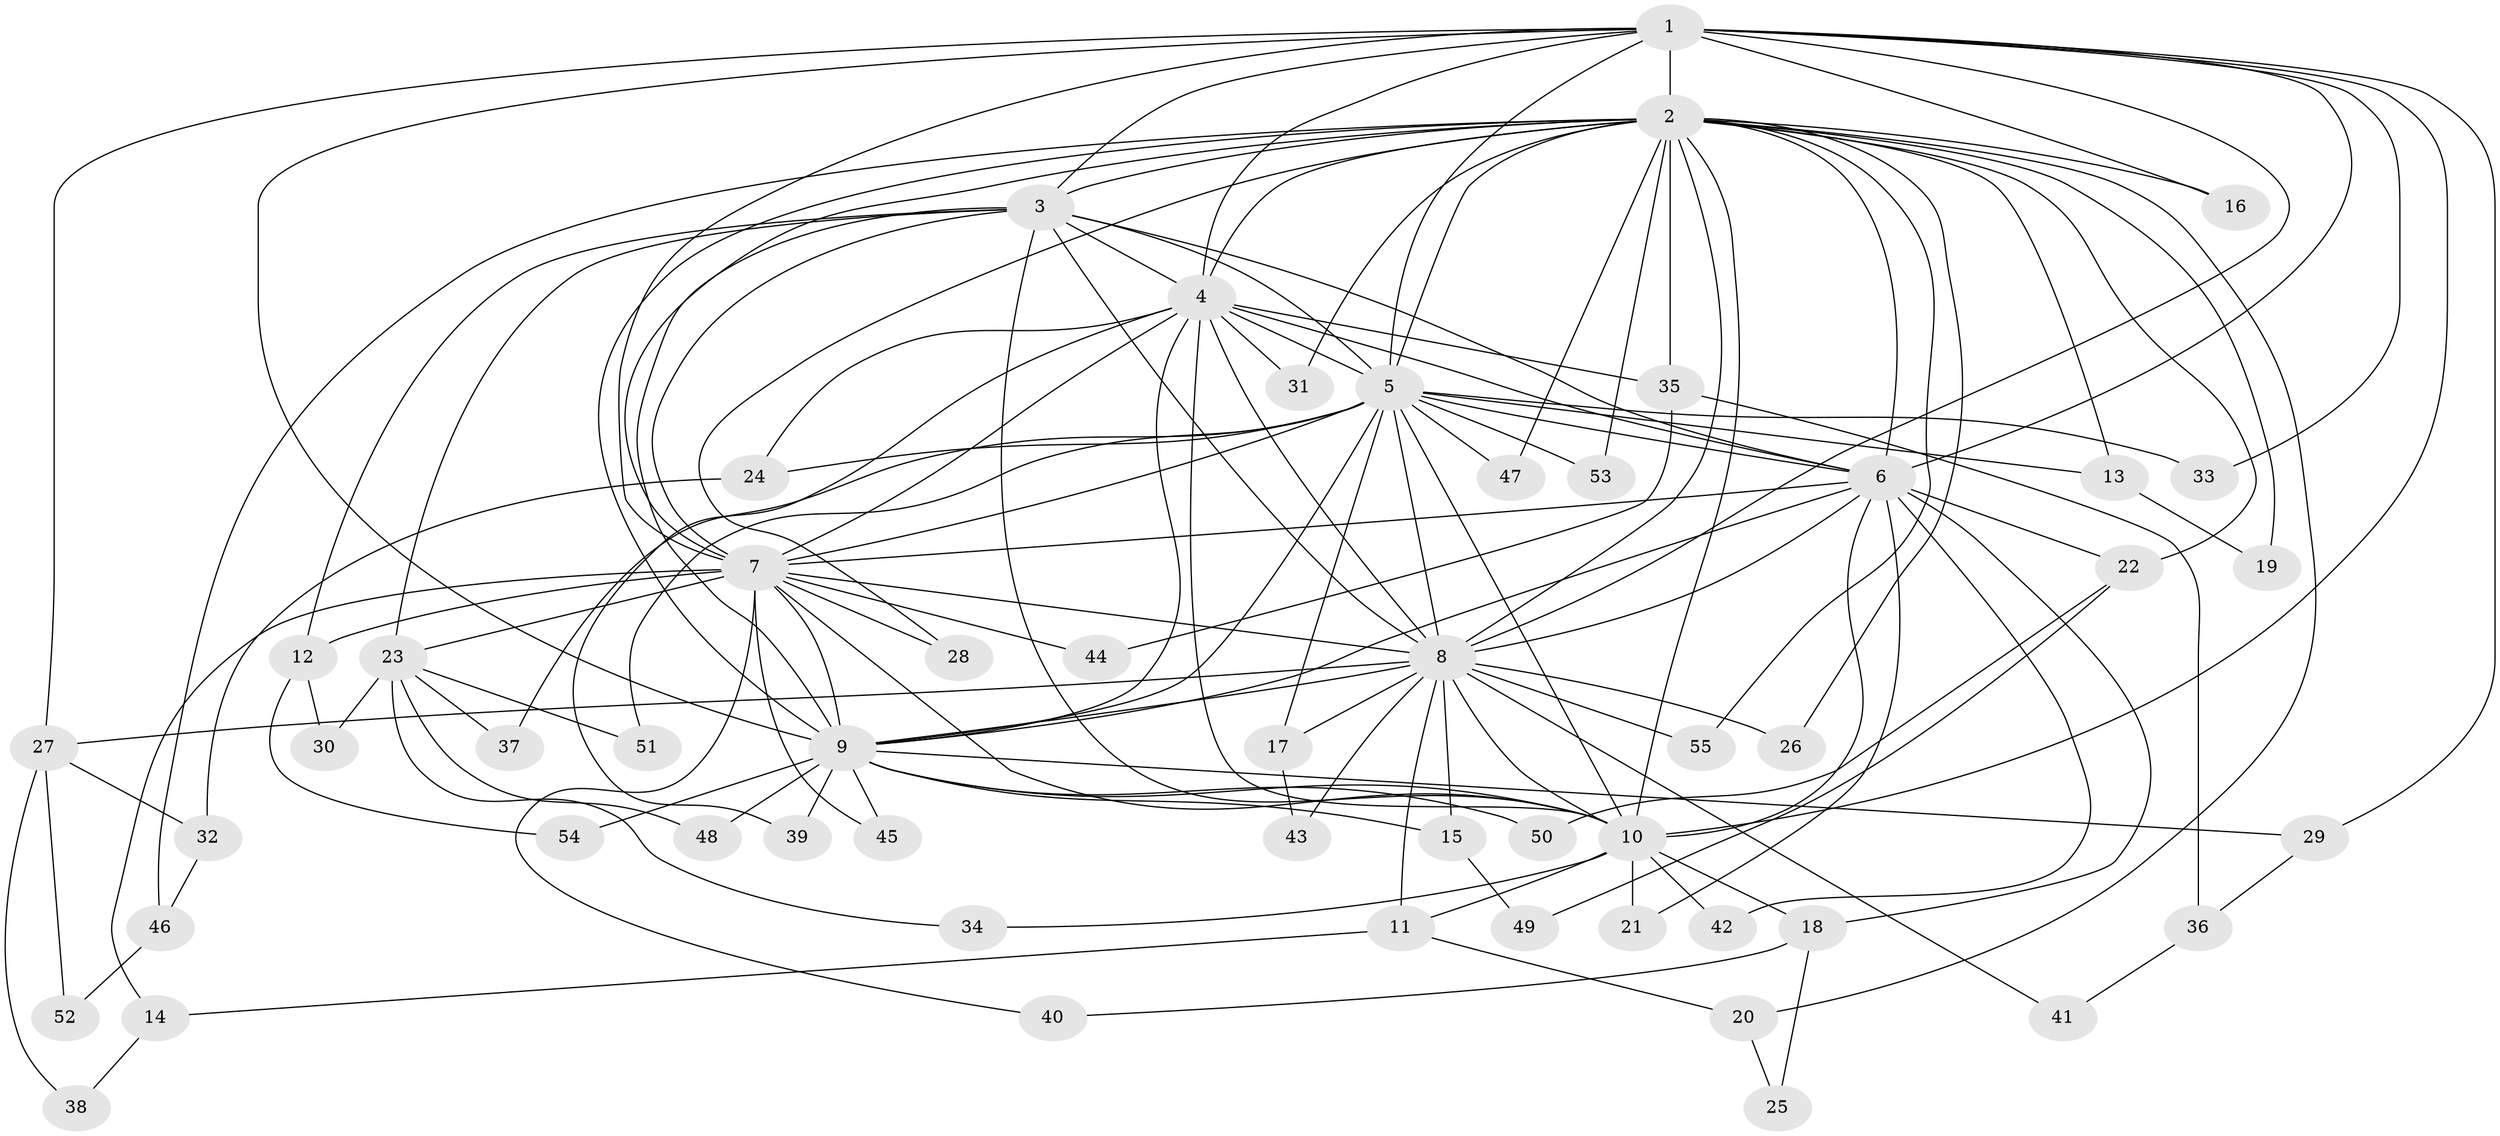 // Generated by graph-tools (version 1.1) at 2025/35/03/09/25 02:35:10]
// undirected, 55 vertices, 135 edges
graph export_dot {
graph [start="1"]
  node [color=gray90,style=filled];
  1;
  2;
  3;
  4;
  5;
  6;
  7;
  8;
  9;
  10;
  11;
  12;
  13;
  14;
  15;
  16;
  17;
  18;
  19;
  20;
  21;
  22;
  23;
  24;
  25;
  26;
  27;
  28;
  29;
  30;
  31;
  32;
  33;
  34;
  35;
  36;
  37;
  38;
  39;
  40;
  41;
  42;
  43;
  44;
  45;
  46;
  47;
  48;
  49;
  50;
  51;
  52;
  53;
  54;
  55;
  1 -- 2;
  1 -- 3;
  1 -- 4;
  1 -- 5;
  1 -- 6;
  1 -- 7;
  1 -- 8;
  1 -- 9;
  1 -- 10;
  1 -- 16;
  1 -- 27;
  1 -- 29;
  1 -- 33;
  2 -- 3;
  2 -- 4;
  2 -- 5;
  2 -- 6;
  2 -- 7;
  2 -- 8;
  2 -- 9;
  2 -- 10;
  2 -- 13;
  2 -- 16;
  2 -- 19;
  2 -- 20;
  2 -- 22;
  2 -- 26;
  2 -- 28;
  2 -- 31;
  2 -- 35;
  2 -- 46;
  2 -- 47;
  2 -- 53;
  2 -- 55;
  3 -- 4;
  3 -- 5;
  3 -- 6;
  3 -- 7;
  3 -- 8;
  3 -- 9;
  3 -- 10;
  3 -- 12;
  3 -- 23;
  4 -- 5;
  4 -- 6;
  4 -- 7;
  4 -- 8;
  4 -- 9;
  4 -- 10;
  4 -- 24;
  4 -- 31;
  4 -- 35;
  4 -- 39;
  5 -- 6;
  5 -- 7;
  5 -- 8;
  5 -- 9;
  5 -- 10;
  5 -- 13;
  5 -- 17;
  5 -- 24;
  5 -- 33;
  5 -- 37;
  5 -- 47;
  5 -- 51;
  5 -- 53;
  6 -- 7;
  6 -- 8;
  6 -- 9;
  6 -- 10;
  6 -- 18;
  6 -- 21;
  6 -- 22;
  6 -- 42;
  7 -- 8;
  7 -- 9;
  7 -- 10;
  7 -- 12;
  7 -- 14;
  7 -- 23;
  7 -- 28;
  7 -- 40;
  7 -- 44;
  7 -- 45;
  8 -- 9;
  8 -- 10;
  8 -- 11;
  8 -- 15;
  8 -- 17;
  8 -- 26;
  8 -- 27;
  8 -- 41;
  8 -- 43;
  8 -- 55;
  9 -- 10;
  9 -- 15;
  9 -- 29;
  9 -- 39;
  9 -- 45;
  9 -- 48;
  9 -- 50;
  9 -- 54;
  10 -- 11;
  10 -- 18;
  10 -- 21;
  10 -- 34;
  10 -- 42;
  11 -- 14;
  11 -- 20;
  12 -- 30;
  12 -- 54;
  13 -- 19;
  14 -- 38;
  15 -- 49;
  17 -- 43;
  18 -- 25;
  18 -- 40;
  20 -- 25;
  22 -- 49;
  22 -- 50;
  23 -- 30;
  23 -- 34;
  23 -- 37;
  23 -- 48;
  23 -- 51;
  24 -- 32;
  27 -- 32;
  27 -- 38;
  27 -- 52;
  29 -- 36;
  32 -- 46;
  35 -- 36;
  35 -- 44;
  36 -- 41;
  46 -- 52;
}
